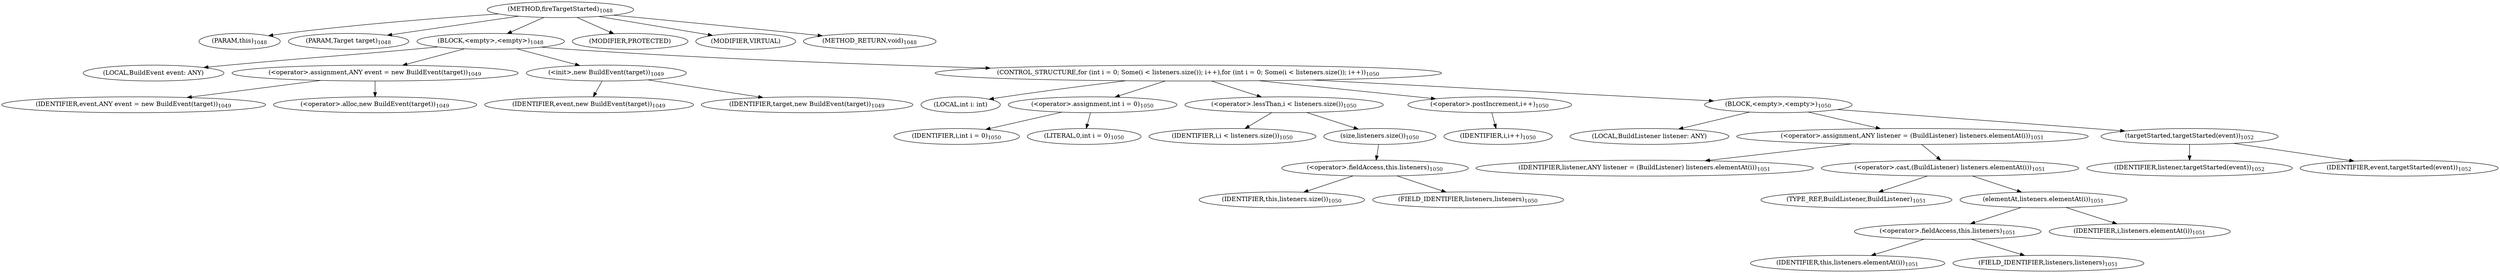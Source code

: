 digraph "fireTargetStarted" {  
"3050" [label = <(METHOD,fireTargetStarted)<SUB>1048</SUB>> ]
"3051" [label = <(PARAM,this)<SUB>1048</SUB>> ]
"3052" [label = <(PARAM,Target target)<SUB>1048</SUB>> ]
"3053" [label = <(BLOCK,&lt;empty&gt;,&lt;empty&gt;)<SUB>1048</SUB>> ]
"158" [label = <(LOCAL,BuildEvent event: ANY)> ]
"3054" [label = <(&lt;operator&gt;.assignment,ANY event = new BuildEvent(target))<SUB>1049</SUB>> ]
"3055" [label = <(IDENTIFIER,event,ANY event = new BuildEvent(target))<SUB>1049</SUB>> ]
"3056" [label = <(&lt;operator&gt;.alloc,new BuildEvent(target))<SUB>1049</SUB>> ]
"3057" [label = <(&lt;init&gt;,new BuildEvent(target))<SUB>1049</SUB>> ]
"157" [label = <(IDENTIFIER,event,new BuildEvent(target))<SUB>1049</SUB>> ]
"3058" [label = <(IDENTIFIER,target,new BuildEvent(target))<SUB>1049</SUB>> ]
"3059" [label = <(CONTROL_STRUCTURE,for (int i = 0; Some(i &lt; listeners.size()); i++),for (int i = 0; Some(i &lt; listeners.size()); i++))<SUB>1050</SUB>> ]
"3060" [label = <(LOCAL,int i: int)> ]
"3061" [label = <(&lt;operator&gt;.assignment,int i = 0)<SUB>1050</SUB>> ]
"3062" [label = <(IDENTIFIER,i,int i = 0)<SUB>1050</SUB>> ]
"3063" [label = <(LITERAL,0,int i = 0)<SUB>1050</SUB>> ]
"3064" [label = <(&lt;operator&gt;.lessThan,i &lt; listeners.size())<SUB>1050</SUB>> ]
"3065" [label = <(IDENTIFIER,i,i &lt; listeners.size())<SUB>1050</SUB>> ]
"3066" [label = <(size,listeners.size())<SUB>1050</SUB>> ]
"3067" [label = <(&lt;operator&gt;.fieldAccess,this.listeners)<SUB>1050</SUB>> ]
"3068" [label = <(IDENTIFIER,this,listeners.size())<SUB>1050</SUB>> ]
"3069" [label = <(FIELD_IDENTIFIER,listeners,listeners)<SUB>1050</SUB>> ]
"3070" [label = <(&lt;operator&gt;.postIncrement,i++)<SUB>1050</SUB>> ]
"3071" [label = <(IDENTIFIER,i,i++)<SUB>1050</SUB>> ]
"3072" [label = <(BLOCK,&lt;empty&gt;,&lt;empty&gt;)<SUB>1050</SUB>> ]
"3073" [label = <(LOCAL,BuildListener listener: ANY)> ]
"3074" [label = <(&lt;operator&gt;.assignment,ANY listener = (BuildListener) listeners.elementAt(i))<SUB>1051</SUB>> ]
"3075" [label = <(IDENTIFIER,listener,ANY listener = (BuildListener) listeners.elementAt(i))<SUB>1051</SUB>> ]
"3076" [label = <(&lt;operator&gt;.cast,(BuildListener) listeners.elementAt(i))<SUB>1051</SUB>> ]
"3077" [label = <(TYPE_REF,BuildListener,BuildListener)<SUB>1051</SUB>> ]
"3078" [label = <(elementAt,listeners.elementAt(i))<SUB>1051</SUB>> ]
"3079" [label = <(&lt;operator&gt;.fieldAccess,this.listeners)<SUB>1051</SUB>> ]
"3080" [label = <(IDENTIFIER,this,listeners.elementAt(i))<SUB>1051</SUB>> ]
"3081" [label = <(FIELD_IDENTIFIER,listeners,listeners)<SUB>1051</SUB>> ]
"3082" [label = <(IDENTIFIER,i,listeners.elementAt(i))<SUB>1051</SUB>> ]
"3083" [label = <(targetStarted,targetStarted(event))<SUB>1052</SUB>> ]
"3084" [label = <(IDENTIFIER,listener,targetStarted(event))<SUB>1052</SUB>> ]
"3085" [label = <(IDENTIFIER,event,targetStarted(event))<SUB>1052</SUB>> ]
"3086" [label = <(MODIFIER,PROTECTED)> ]
"3087" [label = <(MODIFIER,VIRTUAL)> ]
"3088" [label = <(METHOD_RETURN,void)<SUB>1048</SUB>> ]
  "3050" -> "3051" 
  "3050" -> "3052" 
  "3050" -> "3053" 
  "3050" -> "3086" 
  "3050" -> "3087" 
  "3050" -> "3088" 
  "3053" -> "158" 
  "3053" -> "3054" 
  "3053" -> "3057" 
  "3053" -> "3059" 
  "3054" -> "3055" 
  "3054" -> "3056" 
  "3057" -> "157" 
  "3057" -> "3058" 
  "3059" -> "3060" 
  "3059" -> "3061" 
  "3059" -> "3064" 
  "3059" -> "3070" 
  "3059" -> "3072" 
  "3061" -> "3062" 
  "3061" -> "3063" 
  "3064" -> "3065" 
  "3064" -> "3066" 
  "3066" -> "3067" 
  "3067" -> "3068" 
  "3067" -> "3069" 
  "3070" -> "3071" 
  "3072" -> "3073" 
  "3072" -> "3074" 
  "3072" -> "3083" 
  "3074" -> "3075" 
  "3074" -> "3076" 
  "3076" -> "3077" 
  "3076" -> "3078" 
  "3078" -> "3079" 
  "3078" -> "3082" 
  "3079" -> "3080" 
  "3079" -> "3081" 
  "3083" -> "3084" 
  "3083" -> "3085" 
}
